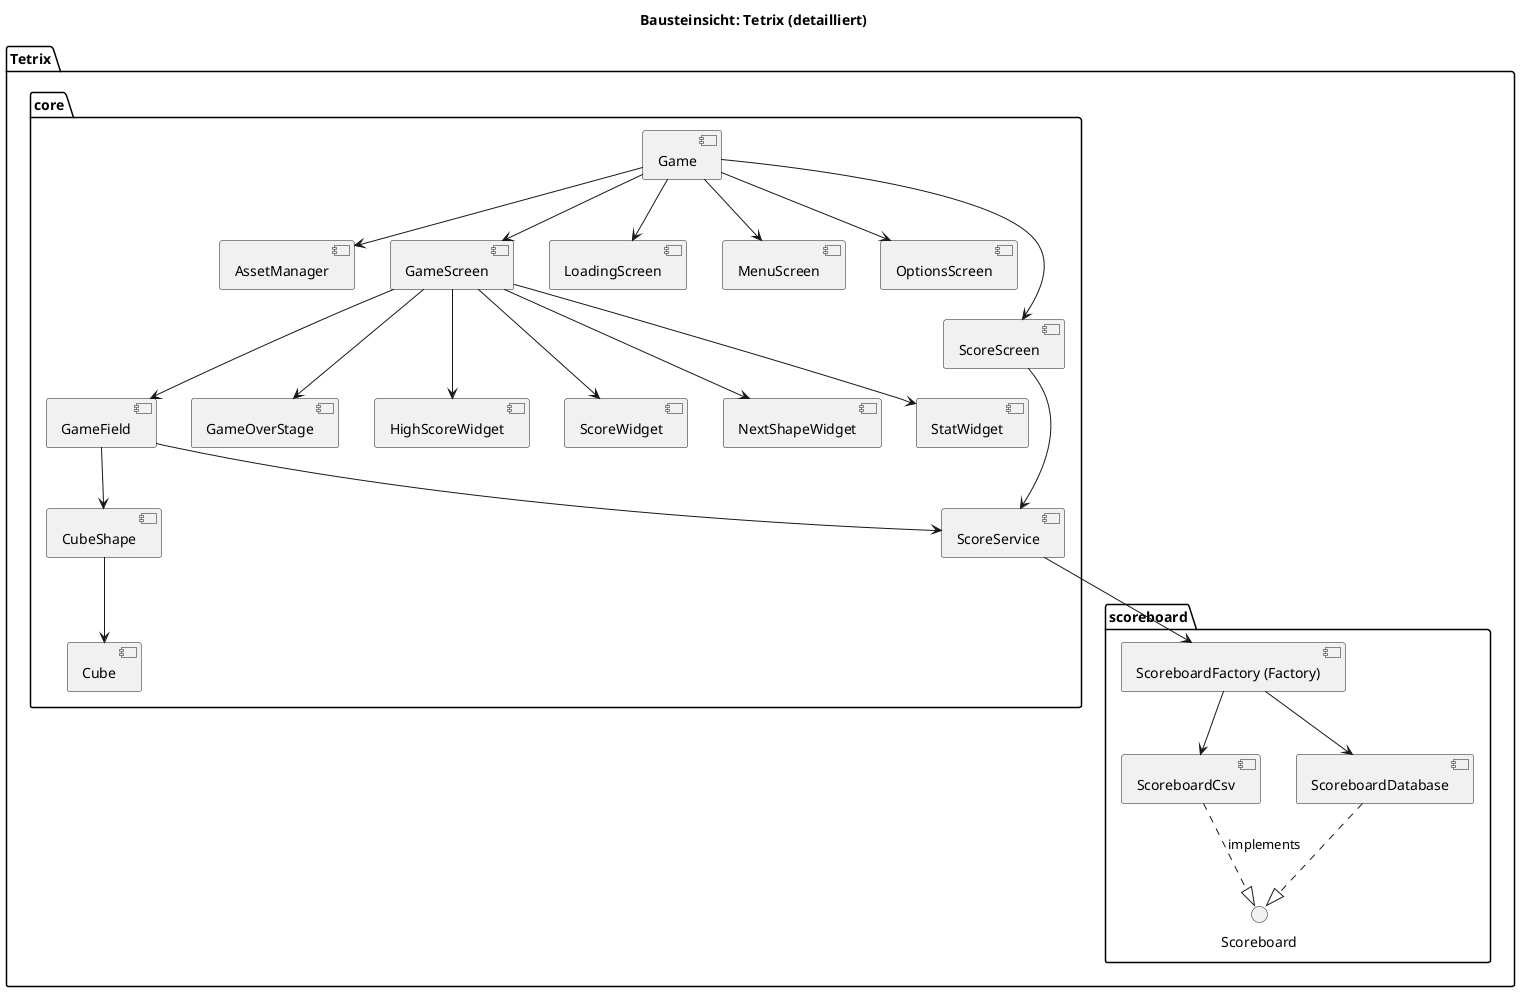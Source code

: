 @startuml
title Bausteinsicht: Tetrix (detailliert)

package "Tetrix" {
  package "core" {
    component "Game" as Game
    component "AssetManager" as AM

    component "GameScreen" as GScreen
    component "GameField" as GField
    component "CubeShape" as CS
    component "Cube" as Cube

    component "GameOverStage" as GOStage
    component "HighScoreWidget" as HSWidget
    component "ScoreWidget" as SWidget
    component "NextShapeWidget" as NSWidget
    component "StatWidget" as StatWidget

    component "LoadingScreen" as LS
    component "MenuScreen" as MS
    component "OptionsScreen" as OS
    component "ScoreService" as SService
    component "ScoreScreen" as SScreen
  }

  package "scoreboard" {
    interface "Scoreboard" as SI
    component "ScoreboardCsv" as SC
    component "ScoreboardDatabase" as SD
    component "ScoreboardFactory (Factory)" as SF
  }
}

Game --> AM
Game --> GScreen
GScreen --> GField
GScreen --> StatWidget
GField --> SService
GField --> CS
CS --> Cube
GScreen --> GOStage
GScreen --> HSWidget
GScreen --> SWidget
GScreen --> NSWidget


Game --> LS
Game --> MS
Game --> OS
Game --> SScreen
SScreen --> SService

SService --> SF

' Persistenz
SF --> SD
SF --> SC
SD ..|> SI
SC ..|> SI : implements

@enduml

